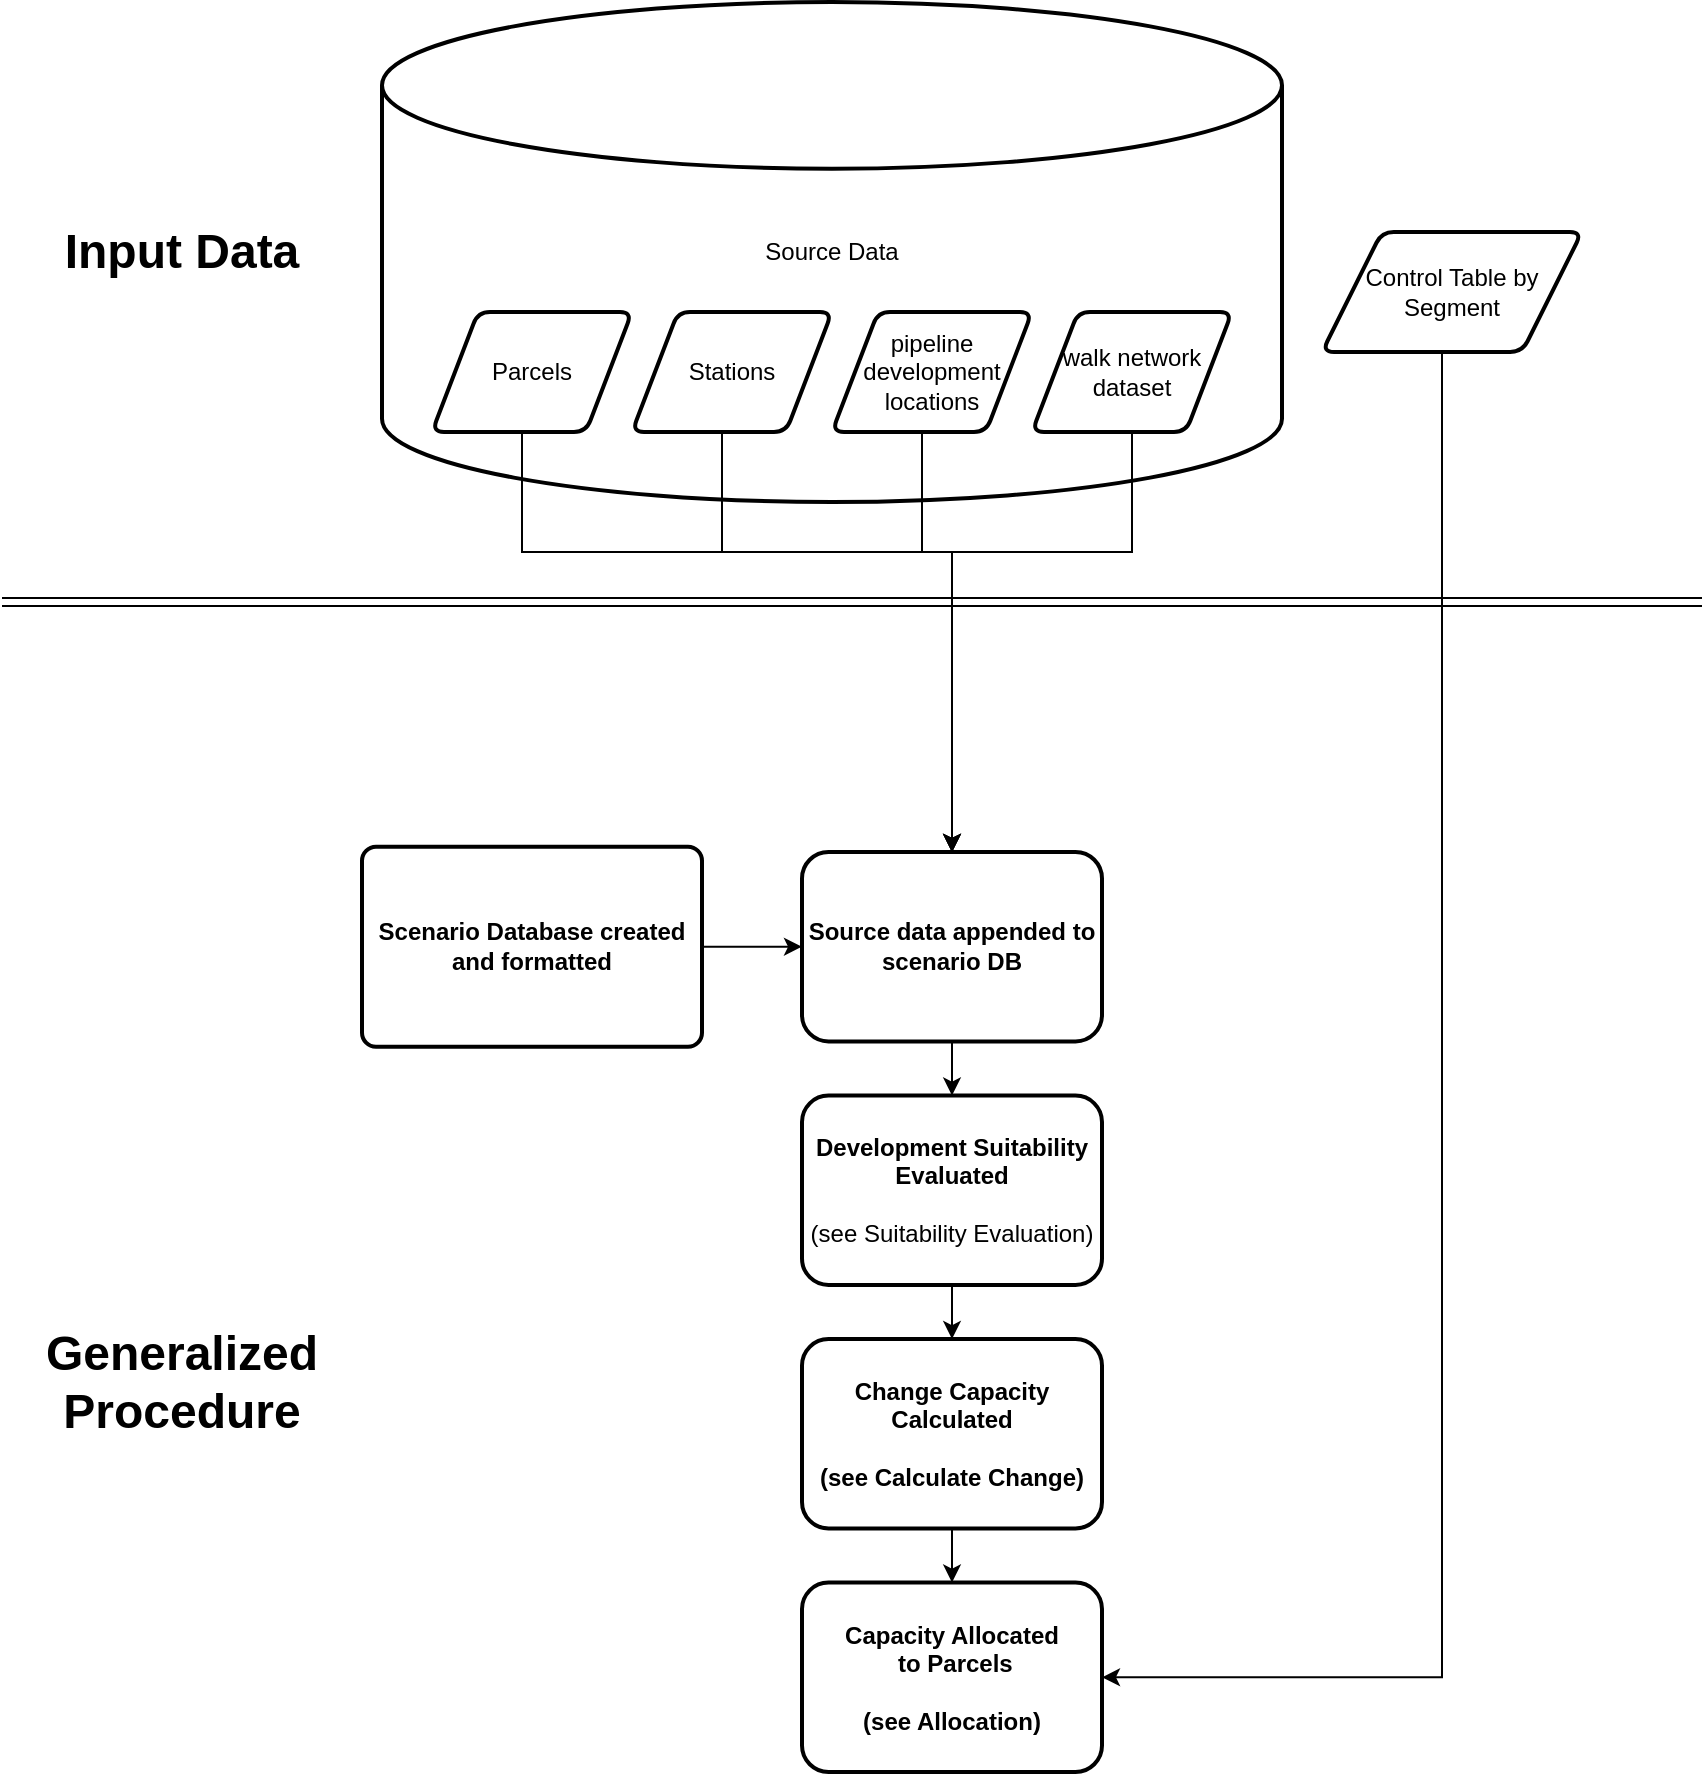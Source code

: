 <mxfile version="13.7.3" type="device" pages="4"><diagram id="kgpKYQtTHZ0yAKxKKP6v" name="Allocation Process General"><mxGraphModel dx="905" dy="680" grid="1" gridSize="10" guides="1" tooltips="1" connect="1" arrows="1" fold="1" page="1" pageScale="1" pageWidth="850" pageHeight="1100" math="0" shadow="0"><root><mxCell id="0"/><mxCell id="1" parent="0"/><mxCell id="B98JXw8MIbZwQ-wQntFU-1" value="Source Data" style="strokeWidth=2;html=1;shape=mxgraph.flowchart.database;whiteSpace=wrap;align=center;" parent="1" vertex="1"><mxGeometry x="190" y="60" width="450" height="250" as="geometry"/></mxCell><mxCell id="2" style="edgeStyle=orthogonalEdgeStyle;rounded=0;orthogonalLoop=1;jettySize=auto;html=1;entryX=0.5;entryY=0;entryDx=0;entryDy=0;" parent="1" source="B98JXw8MIbZwQ-wQntFU-3" target="B98JXw8MIbZwQ-wQntFU-10" edge="1"><mxGeometry relative="1" as="geometry"><Array as="points"><mxPoint x="260" y="335"/><mxPoint x="475" y="335"/></Array></mxGeometry></mxCell><mxCell id="B98JXw8MIbZwQ-wQntFU-3" value="Parcels" style="shape=parallelogram;html=1;strokeWidth=2;perimeter=parallelogramPerimeter;whiteSpace=wrap;rounded=1;arcSize=12;size=0.23;" parent="1" vertex="1"><mxGeometry x="215" y="215" width="100" height="60" as="geometry"/></mxCell><mxCell id="7" style="edgeStyle=orthogonalEdgeStyle;rounded=0;orthogonalLoop=1;jettySize=auto;html=1;entryX=0.5;entryY=0;entryDx=0;entryDy=0;" parent="1" source="B98JXw8MIbZwQ-wQntFU-4" target="B98JXw8MIbZwQ-wQntFU-10" edge="1"><mxGeometry relative="1" as="geometry"><mxPoint x="540" y="520" as="targetPoint"/><Array as="points"><mxPoint x="360" y="335"/><mxPoint x="475" y="335"/></Array></mxGeometry></mxCell><mxCell id="B98JXw8MIbZwQ-wQntFU-4" value="Stations" style="shape=parallelogram;html=1;strokeWidth=2;perimeter=parallelogramPerimeter;whiteSpace=wrap;rounded=1;arcSize=12;size=0.23;" parent="1" vertex="1"><mxGeometry x="315" y="215" width="100" height="60" as="geometry"/></mxCell><mxCell id="9" style="edgeStyle=orthogonalEdgeStyle;rounded=0;orthogonalLoop=1;jettySize=auto;html=1;exitX=0.5;exitY=1;exitDx=0;exitDy=0;entryX=0.5;entryY=0;entryDx=0;entryDy=0;" parent="1" source="B98JXw8MIbZwQ-wQntFU-6" target="B98JXw8MIbZwQ-wQntFU-10" edge="1"><mxGeometry relative="1" as="geometry"><mxPoint x="540" y="518" as="targetPoint"/><Array as="points"><mxPoint x="565" y="335"/><mxPoint x="475" y="335"/></Array></mxGeometry></mxCell><mxCell id="B98JXw8MIbZwQ-wQntFU-6" value="walk network dataset" style="shape=parallelogram;html=1;strokeWidth=2;perimeter=parallelogramPerimeter;whiteSpace=wrap;rounded=1;arcSize=12;size=0.23;" parent="1" vertex="1"><mxGeometry x="515" y="215" width="100" height="60" as="geometry"/></mxCell><mxCell id="8" style="edgeStyle=orthogonalEdgeStyle;rounded=0;orthogonalLoop=1;jettySize=auto;html=1;entryX=0.5;entryY=0;entryDx=0;entryDy=0;" parent="1" source="B98JXw8MIbZwQ-wQntFU-7" target="B98JXw8MIbZwQ-wQntFU-10" edge="1"><mxGeometry relative="1" as="geometry"><mxPoint x="540" y="515" as="targetPoint"/><Array as="points"><mxPoint x="460" y="335"/><mxPoint x="475" y="335"/></Array></mxGeometry></mxCell><mxCell id="B98JXw8MIbZwQ-wQntFU-7" value="pipeline development locations" style="shape=parallelogram;html=1;strokeWidth=2;perimeter=parallelogramPerimeter;whiteSpace=wrap;rounded=1;arcSize=12;size=0.23;" parent="1" vertex="1"><mxGeometry x="415" y="215" width="100" height="60" as="geometry"/></mxCell><mxCell id="B98JXw8MIbZwQ-wQntFU-11" value="" style="edgeStyle=orthogonalEdgeStyle;rounded=0;orthogonalLoop=1;jettySize=auto;html=1;" parent="1" source="B98JXw8MIbZwQ-wQntFU-9" target="B98JXw8MIbZwQ-wQntFU-10" edge="1"><mxGeometry relative="1" as="geometry"/></mxCell><mxCell id="B98JXw8MIbZwQ-wQntFU-9" value="&lt;b&gt;Scenario Database created and formatted&lt;/b&gt;" style="rounded=1;whiteSpace=wrap;html=1;absoluteArcSize=1;arcSize=14;strokeWidth=2;" parent="1" vertex="1"><mxGeometry x="180" y="482.35" width="170" height="100" as="geometry"/></mxCell><mxCell id="10" style="edgeStyle=orthogonalEdgeStyle;rounded=0;orthogonalLoop=1;jettySize=auto;html=1;entryX=1;entryY=0.5;entryDx=0;entryDy=0;" parent="1" source="B98JXw8MIbZwQ-wQntFU-29" target="B98JXw8MIbZwQ-wQntFU-30" edge="1"><mxGeometry relative="1" as="geometry"><Array as="points"><mxPoint x="720" y="898"/></Array></mxGeometry></mxCell><mxCell id="B98JXw8MIbZwQ-wQntFU-29" value="Control Table by Segment" style="shape=parallelogram;html=1;strokeWidth=2;perimeter=parallelogramPerimeter;whiteSpace=wrap;rounded=1;arcSize=12;size=0.23;" parent="1" vertex="1"><mxGeometry x="660" y="175" width="130" height="60" as="geometry"/></mxCell><mxCell id="dU-bjV_RvkRENs6KI_GZ-2" value="&lt;h1&gt;Input Data&lt;/h1&gt;" style="text;html=1;strokeColor=none;fillColor=none;align=center;verticalAlign=middle;whiteSpace=wrap;rounded=0;" parent="1" vertex="1"><mxGeometry x="10" y="175" width="160" height="20" as="geometry"/></mxCell><mxCell id="dU-bjV_RvkRENs6KI_GZ-3" value="" style="shape=link;html=1;" parent="1" edge="1"><mxGeometry width="100" relative="1" as="geometry"><mxPoint y="360" as="sourcePoint"/><mxPoint x="850" y="360" as="targetPoint"/></mxGeometry></mxCell><mxCell id="dU-bjV_RvkRENs6KI_GZ-4" value="&lt;h1&gt;Generalized Procedure&lt;/h1&gt;" style="text;html=1;strokeColor=none;fillColor=none;align=center;verticalAlign=middle;whiteSpace=wrap;rounded=0;" parent="1" vertex="1"><mxGeometry x="20" y="740" width="140" height="20" as="geometry"/></mxCell><mxCell id="hfDr_TblIXwXVqEV-owa-10" value="" style="group" parent="1" vertex="1" connectable="0"><mxGeometry x="400" y="485" width="150" height="460" as="geometry"/></mxCell><mxCell id="B98JXw8MIbZwQ-wQntFU-10" value="&lt;b&gt;Source data appended to scenario DB&lt;/b&gt;" style="whiteSpace=wrap;html=1;rounded=1;strokeWidth=2;arcSize=14;" parent="hfDr_TblIXwXVqEV-owa-10" vertex="1"><mxGeometry width="150" height="94.706" as="geometry"/></mxCell><mxCell id="B98JXw8MIbZwQ-wQntFU-14" value="&lt;b&gt;Development Suitability Evaluated&lt;br&gt;&lt;/b&gt;&lt;br&gt;(see Suitability Evaluation)" style="whiteSpace=wrap;html=1;rounded=1;strokeWidth=2;arcSize=14;" parent="hfDr_TblIXwXVqEV-owa-10" vertex="1"><mxGeometry y="121.765" width="150" height="94.706" as="geometry"/></mxCell><mxCell id="B98JXw8MIbZwQ-wQntFU-15" value="" style="edgeStyle=orthogonalEdgeStyle;rounded=0;orthogonalLoop=1;jettySize=auto;html=1;" parent="hfDr_TblIXwXVqEV-owa-10" source="B98JXw8MIbZwQ-wQntFU-10" target="B98JXw8MIbZwQ-wQntFU-14" edge="1"><mxGeometry relative="1" as="geometry"/></mxCell><mxCell id="B98JXw8MIbZwQ-wQntFU-26" value="&lt;b&gt;Change Capacity Calculated&lt;br&gt;&lt;br&gt;(see Calculate Change)&lt;br&gt;&lt;/b&gt;" style="whiteSpace=wrap;html=1;rounded=1;strokeWidth=2;arcSize=14;" parent="hfDr_TblIXwXVqEV-owa-10" vertex="1"><mxGeometry y="243.529" width="150" height="94.706" as="geometry"/></mxCell><mxCell id="B98JXw8MIbZwQ-wQntFU-27" value="" style="edgeStyle=orthogonalEdgeStyle;rounded=0;orthogonalLoop=1;jettySize=auto;html=1;" parent="hfDr_TblIXwXVqEV-owa-10" source="B98JXw8MIbZwQ-wQntFU-14" target="B98JXw8MIbZwQ-wQntFU-26" edge="1"><mxGeometry relative="1" as="geometry"/></mxCell><mxCell id="B98JXw8MIbZwQ-wQntFU-30" value="&lt;b&gt;Capacity Allocated&lt;br&gt;&amp;nbsp;to Parcels&lt;br&gt;&lt;br&gt;(see Allocation)&lt;br&gt;&lt;/b&gt;" style="whiteSpace=wrap;html=1;rounded=1;strokeWidth=2;arcSize=14;" parent="hfDr_TblIXwXVqEV-owa-10" vertex="1"><mxGeometry y="365.294" width="150" height="94.706" as="geometry"/></mxCell><mxCell id="B98JXw8MIbZwQ-wQntFU-31" value="" style="edgeStyle=orthogonalEdgeStyle;rounded=0;orthogonalLoop=1;jettySize=auto;html=1;" parent="hfDr_TblIXwXVqEV-owa-10" source="B98JXw8MIbZwQ-wQntFU-26" target="B98JXw8MIbZwQ-wQntFU-30" edge="1"><mxGeometry relative="1" as="geometry"/></mxCell></root></mxGraphModel></diagram><diagram id="YgePdt-ZjOaKXcKPsFAY" name="Suitability Evaluation"><mxGraphModel dx="3022" dy="1632" grid="1" gridSize="10" guides="1" tooltips="1" connect="1" arrows="1" fold="1" page="1" pageScale="1" pageWidth="850" pageHeight="1100" math="0" shadow="0"><root><mxCell id="oKbmgsCJO1qK6zfzRRM1-0"/><mxCell id="oKbmgsCJO1qK6zfzRRM1-1" parent="oKbmgsCJO1qK6zfzRRM1-0"/><mxCell id="yhJmlhjBK0VoF_wcdJO8-14" value="" style="shape=table;html=1;whiteSpace=wrap;startSize=0;container=1;collapsible=0;childLayout=tableLayout;" parent="oKbmgsCJO1qK6zfzRRM1-1" vertex="1"><mxGeometry x="-820" y="160" width="1630" height="1920" as="geometry"/></mxCell><mxCell id="yhJmlhjBK0VoF_wcdJO8-15" value="" style="shape=partialRectangle;html=1;whiteSpace=wrap;collapsible=0;dropTarget=0;pointerEvents=0;fillColor=none;top=0;left=0;bottom=0;right=0;points=[[0,0.5],[1,0.5]];portConstraint=eastwest;" parent="yhJmlhjBK0VoF_wcdJO8-14" vertex="1"><mxGeometry width="1630" height="1920" as="geometry"/></mxCell><mxCell id="yhJmlhjBK0VoF_wcdJO8-16" value="" style="shape=partialRectangle;html=1;whiteSpace=wrap;connectable=0;overflow=hidden;fillColor=none;top=0;left=0;bottom=0;right=0;" parent="yhJmlhjBK0VoF_wcdJO8-15" vertex="1"><mxGeometry width="600" height="1920" as="geometry"/></mxCell><mxCell id="yhJmlhjBK0VoF_wcdJO8-17" value="" style="shape=partialRectangle;html=1;whiteSpace=wrap;connectable=0;overflow=hidden;fillColor=none;top=0;left=0;bottom=0;right=0;" parent="yhJmlhjBK0VoF_wcdJO8-15" vertex="1"><mxGeometry x="600" width="660" height="1920" as="geometry"/></mxCell><mxCell id="yhJmlhjBK0VoF_wcdJO8-18" value="" style="shape=partialRectangle;html=1;whiteSpace=wrap;connectable=0;overflow=hidden;fillColor=none;top=0;left=0;bottom=0;right=0;" parent="yhJmlhjBK0VoF_wcdJO8-15" vertex="1"><mxGeometry x="1260" width="370" height="1920" as="geometry"/></mxCell><mxCell id="M2d2xbPwVepsozG_OI-g-2" style="edgeStyle=orthogonalEdgeStyle;rounded=0;orthogonalLoop=1;jettySize=auto;html=1;exitX=1;exitY=0.5;exitDx=0;exitDy=0;entryX=0;entryY=0.5;entryDx=0;entryDy=0;" parent="oKbmgsCJO1qK6zfzRRM1-1" source="M2d2xbPwVepsozG_OI-g-0" target="M2d2xbPwVepsozG_OI-g-1" edge="1"><mxGeometry relative="1" as="geometry"><Array as="points"><mxPoint x="-596" y="378"/><mxPoint x="-120" y="378"/></Array></mxGeometry></mxCell><mxCell id="M2d2xbPwVepsozG_OI-g-12" style="edgeStyle=orthogonalEdgeStyle;rounded=0;orthogonalLoop=1;jettySize=auto;html=1;exitX=1;exitY=0.5;exitDx=0;exitDy=0;entryX=0;entryY=0.5;entryDx=0;entryDy=0;" parent="oKbmgsCJO1qK6zfzRRM1-1" source="M2d2xbPwVepsozG_OI-g-0" target="M2d2xbPwVepsozG_OI-g-9" edge="1"><mxGeometry relative="1" as="geometry"><Array as="points"><mxPoint x="-596" y="378"/><mxPoint x="-190" y="378"/><mxPoint x="-190" y="575"/></Array></mxGeometry></mxCell><mxCell id="M2d2xbPwVepsozG_OI-g-42" style="edgeStyle=orthogonalEdgeStyle;rounded=0;orthogonalLoop=1;jettySize=auto;html=1;entryX=0;entryY=0.5;entryDx=0;entryDy=0;exitX=1;exitY=0.5;exitDx=0;exitDy=0;" parent="oKbmgsCJO1qK6zfzRRM1-1" source="M2d2xbPwVepsozG_OI-g-0" target="M2d2xbPwVepsozG_OI-g-41" edge="1"><mxGeometry relative="1" as="geometry"><Array as="points"><mxPoint x="-596" y="378"/><mxPoint x="-190" y="378"/><mxPoint x="-190" y="778"/></Array></mxGeometry></mxCell><mxCell id="Zmi4wPi4DVPU643fr-M3-5" style="edgeStyle=orthogonalEdgeStyle;rounded=0;orthogonalLoop=1;jettySize=auto;html=1;entryX=0;entryY=0.5;entryDx=0;entryDy=0;exitX=1;exitY=0.5;exitDx=0;exitDy=0;" parent="oKbmgsCJO1qK6zfzRRM1-1" source="M2d2xbPwVepsozG_OI-g-0" target="M2d2xbPwVepsozG_OI-g-63" edge="1"><mxGeometry relative="1" as="geometry"><Array as="points"><mxPoint x="-596" y="378"/><mxPoint x="-190" y="378"/><mxPoint x="-190" y="1233"/></Array></mxGeometry></mxCell><mxCell id="deulCfn8G_IX_LWm23YG-7" style="edgeStyle=orthogonalEdgeStyle;rounded=0;orthogonalLoop=1;jettySize=auto;html=1;exitX=1;exitY=0.5;exitDx=0;exitDy=0;entryX=0;entryY=0.5;entryDx=0;entryDy=0;" parent="oKbmgsCJO1qK6zfzRRM1-1" source="M2d2xbPwVepsozG_OI-g-0" target="deulCfn8G_IX_LWm23YG-5" edge="1"><mxGeometry relative="1" as="geometry"><mxPoint x="-140" y="1560" as="targetPoint"/><Array as="points"><mxPoint x="-596" y="378"/><mxPoint x="-190" y="378"/><mxPoint x="-190" y="1575"/></Array></mxGeometry></mxCell><mxCell id="M2d2xbPwVepsozG_OI-g-0" value="Parcels" style="shape=parallelogram;html=1;strokeWidth=2;perimeter=parallelogramPerimeter;whiteSpace=wrap;rounded=1;arcSize=12;size=0.23;" parent="oKbmgsCJO1qK6zfzRRM1-1" vertex="1"><mxGeometry x="-800" y="300" width="230" height="160" as="geometry"/></mxCell><mxCell id="M2d2xbPwVepsozG_OI-g-4" value="" style="edgeStyle=orthogonalEdgeStyle;rounded=0;orthogonalLoop=1;jettySize=auto;html=1;" parent="oKbmgsCJO1qK6zfzRRM1-1" source="M2d2xbPwVepsozG_OI-g-1" target="M2d2xbPwVepsozG_OI-g-3" edge="1"><mxGeometry relative="1" as="geometry"/></mxCell><mxCell id="M2d2xbPwVepsozG_OI-g-6" value="" style="edgeStyle=orthogonalEdgeStyle;rounded=0;orthogonalLoop=1;jettySize=auto;html=1;" parent="oKbmgsCJO1qK6zfzRRM1-1" source="M2d2xbPwVepsozG_OI-g-1" target="M2d2xbPwVepsozG_OI-g-5" edge="1"><mxGeometry relative="1" as="geometry"><Array as="points"><mxPoint x="-40" y="462.5"/></Array></mxGeometry></mxCell><mxCell id="M2d2xbPwVepsozG_OI-g-1" value="Evaluate&amp;nbsp;&lt;br&gt;Parcel&amp;nbsp; Development Opportunity Site" style="rhombus;whiteSpace=wrap;html=1;" parent="oKbmgsCJO1qK6zfzRRM1-1" vertex="1"><mxGeometry x="-120" y="310" width="160" height="150" as="geometry"/></mxCell><mxCell id="M2d2xbPwVepsozG_OI-g-15" style="edgeStyle=orthogonalEdgeStyle;rounded=0;orthogonalLoop=1;jettySize=auto;html=1;entryX=0;entryY=0.5;entryDx=0;entryDy=0;" parent="oKbmgsCJO1qK6zfzRRM1-1" source="M2d2xbPwVepsozG_OI-g-3" target="M2d2xbPwVepsozG_OI-g-13" edge="1"><mxGeometry relative="1" as="geometry"/></mxCell><mxCell id="M2d2xbPwVepsozG_OI-g-3" value="&lt;font style=&quot;font-size: 18px&quot;&gt;No&lt;br&gt;&lt;/font&gt;&lt;br&gt;Set DO weight = 0.0" style="whiteSpace=wrap;html=1;" parent="oKbmgsCJO1qK6zfzRRM1-1" vertex="1"><mxGeometry x="140" y="347.5" width="180" height="75" as="geometry"/></mxCell><mxCell id="M2d2xbPwVepsozG_OI-g-16" style="edgeStyle=orthogonalEdgeStyle;rounded=0;orthogonalLoop=1;jettySize=auto;html=1;exitX=1;exitY=0.5;exitDx=0;exitDy=0;entryX=0;entryY=0.5;entryDx=0;entryDy=0;" parent="oKbmgsCJO1qK6zfzRRM1-1" source="M2d2xbPwVepsozG_OI-g-5" target="M2d2xbPwVepsozG_OI-g-13" edge="1"><mxGeometry relative="1" as="geometry"/></mxCell><mxCell id="M2d2xbPwVepsozG_OI-g-5" value="&lt;font style=&quot;font-size: 18px&quot;&gt;Yes&lt;br&gt;&lt;/font&gt;&lt;br&gt;set DO weight to 0.6" style="whiteSpace=wrap;html=1;" parent="oKbmgsCJO1qK6zfzRRM1-1" vertex="1"><mxGeometry x="140" y="432.5" width="180" height="80" as="geometry"/></mxCell><mxCell id="M2d2xbPwVepsozG_OI-g-7" value="" style="edgeStyle=orthogonalEdgeStyle;rounded=0;orthogonalLoop=1;jettySize=auto;html=1;" parent="oKbmgsCJO1qK6zfzRRM1-1" source="M2d2xbPwVepsozG_OI-g-9" target="M2d2xbPwVepsozG_OI-g-10" edge="1"><mxGeometry relative="1" as="geometry"/></mxCell><mxCell id="M2d2xbPwVepsozG_OI-g-8" value="" style="edgeStyle=orthogonalEdgeStyle;rounded=0;orthogonalLoop=1;jettySize=auto;html=1;" parent="oKbmgsCJO1qK6zfzRRM1-1" source="M2d2xbPwVepsozG_OI-g-9" target="M2d2xbPwVepsozG_OI-g-11" edge="1"><mxGeometry relative="1" as="geometry"><Array as="points"><mxPoint x="-40" y="652.5"/></Array></mxGeometry></mxCell><mxCell id="M2d2xbPwVepsozG_OI-g-9" value="Evaluate&lt;br&gt;Parcel Landuse" style="rhombus;whiteSpace=wrap;html=1;" parent="oKbmgsCJO1qK6zfzRRM1-1" vertex="1"><mxGeometry x="-120" y="500" width="160" height="150" as="geometry"/></mxCell><mxCell id="M2d2xbPwVepsozG_OI-g-17" style="edgeStyle=orthogonalEdgeStyle;rounded=0;orthogonalLoop=1;jettySize=auto;html=1;exitX=1;exitY=0.5;exitDx=0;exitDy=0;entryX=0;entryY=0.5;entryDx=0;entryDy=0;" parent="oKbmgsCJO1qK6zfzRRM1-1" source="M2d2xbPwVepsozG_OI-g-10" target="M2d2xbPwVepsozG_OI-g-14" edge="1"><mxGeometry relative="1" as="geometry"/></mxCell><mxCell id="M2d2xbPwVepsozG_OI-g-10" value="&lt;font style=&quot;font-size: 18px&quot;&gt;Landuse = Vacant&lt;br&gt;&lt;/font&gt;&lt;br&gt;Set vacancy weight = 0.15" style="whiteSpace=wrap;html=1;" parent="oKbmgsCJO1qK6zfzRRM1-1" vertex="1"><mxGeometry x="140" y="537.5" width="180" height="75" as="geometry"/></mxCell><mxCell id="M2d2xbPwVepsozG_OI-g-18" style="edgeStyle=orthogonalEdgeStyle;rounded=0;orthogonalLoop=1;jettySize=auto;html=1;exitX=1;exitY=0.5;exitDx=0;exitDy=0;entryX=0;entryY=0.5;entryDx=0;entryDy=0;" parent="oKbmgsCJO1qK6zfzRRM1-1" source="M2d2xbPwVepsozG_OI-g-11" target="M2d2xbPwVepsozG_OI-g-14" edge="1"><mxGeometry relative="1" as="geometry"><mxPoint x="350" y="622.5" as="targetPoint"/></mxGeometry></mxCell><mxCell id="M2d2xbPwVepsozG_OI-g-11" value="&lt;font style=&quot;font-size: 18px&quot;&gt;Landuse = any other&lt;/font&gt;&lt;br&gt;&lt;br&gt;Set vacancy weight = 0.0" style="whiteSpace=wrap;html=1;" parent="oKbmgsCJO1qK6zfzRRM1-1" vertex="1"><mxGeometry x="140" y="622.5" width="180" height="80" as="geometry"/></mxCell><mxCell id="deulCfn8G_IX_LWm23YG-22" style="edgeStyle=orthogonalEdgeStyle;rounded=0;orthogonalLoop=1;jettySize=auto;html=1;exitX=1;exitY=0.5;exitDx=0;exitDy=0;entryX=0.5;entryY=0;entryDx=0;entryDy=0;" parent="oKbmgsCJO1qK6zfzRRM1-1" source="M2d2xbPwVepsozG_OI-g-13" target="deulCfn8G_IX_LWm23YG-16" edge="1"><mxGeometry relative="1" as="geometry"/></mxCell><mxCell id="M2d2xbPwVepsozG_OI-g-13" value="DO weight&lt;br&gt;(max = 0.6)" style="ellipse;whiteSpace=wrap;html=1;aspect=fixed;" parent="oKbmgsCJO1qK6zfzRRM1-1" vertex="1"><mxGeometry x="580" y="380.5" width="80" height="80" as="geometry"/></mxCell><mxCell id="deulCfn8G_IX_LWm23YG-21" style="edgeStyle=orthogonalEdgeStyle;rounded=0;orthogonalLoop=1;jettySize=auto;html=1;exitX=1;exitY=0.5;exitDx=0;exitDy=0;entryX=0.5;entryY=0;entryDx=0;entryDy=0;" parent="oKbmgsCJO1qK6zfzRRM1-1" source="M2d2xbPwVepsozG_OI-g-14" target="deulCfn8G_IX_LWm23YG-16" edge="1"><mxGeometry relative="1" as="geometry"><mxPoint x="680" y="1862.857" as="targetPoint"/></mxGeometry></mxCell><mxCell id="M2d2xbPwVepsozG_OI-g-14" value="Vacancy weight&lt;br&gt;(max = 0.15)" style="ellipse;whiteSpace=wrap;html=1;aspect=fixed;" parent="oKbmgsCJO1qK6zfzRRM1-1" vertex="1"><mxGeometry x="580" y="582.5" width="80" height="80" as="geometry"/></mxCell><mxCell id="M2d2xbPwVepsozG_OI-g-44" value="" style="edgeStyle=orthogonalEdgeStyle;rounded=0;orthogonalLoop=1;jettySize=auto;html=1;entryX=0.5;entryY=0;entryDx=0;entryDy=0;" parent="oKbmgsCJO1qK6zfzRRM1-1" source="M2d2xbPwVepsozG_OI-g-41" target="M2d2xbPwVepsozG_OI-g-43" edge="1"><mxGeometry relative="1" as="geometry"><Array as="points"><mxPoint x="113" y="777.5"/></Array></mxGeometry></mxCell><mxCell id="M2d2xbPwVepsozG_OI-g-47" value="" style="edgeStyle=orthogonalEdgeStyle;rounded=0;orthogonalLoop=1;jettySize=auto;html=1;entryX=0.5;entryY=0;entryDx=0;entryDy=0;" parent="oKbmgsCJO1qK6zfzRRM1-1" source="M2d2xbPwVepsozG_OI-g-41" target="M2d2xbPwVepsozG_OI-g-46" edge="1"><mxGeometry relative="1" as="geometry"><Array as="points"><mxPoint x="248" y="777.5"/></Array></mxGeometry></mxCell><mxCell id="M2d2xbPwVepsozG_OI-g-41" value="Calculate&lt;br&gt;Developable &lt;br&gt;Area" style="rhombus;whiteSpace=wrap;html=1;" parent="oKbmgsCJO1qK6zfzRRM1-1" vertex="1"><mxGeometry x="-125" y="702.5" width="160" height="150" as="geometry"/></mxCell><mxCell id="M2d2xbPwVepsozG_OI-g-57" style="edgeStyle=orthogonalEdgeStyle;rounded=0;orthogonalLoop=1;jettySize=auto;html=1;exitX=0.5;exitY=1;exitDx=0;exitDy=0;entryX=0.448;entryY=0;entryDx=0;entryDy=0;entryPerimeter=0;" parent="oKbmgsCJO1qK6zfzRRM1-1" source="M2d2xbPwVepsozG_OI-g-43" target="M2d2xbPwVepsozG_OI-g-52" edge="1"><mxGeometry relative="1" as="geometry"/></mxCell><mxCell id="M2d2xbPwVepsozG_OI-g-43" value="Calcuate &lt;br&gt;Base area&amp;nbsp;" style="rhombus;whiteSpace=wrap;html=1;" parent="oKbmgsCJO1qK6zfzRRM1-1" vertex="1"><mxGeometry x="50" y="792.5" width="125" height="90" as="geometry"/></mxCell><mxCell id="M2d2xbPwVepsozG_OI-g-58" style="edgeStyle=orthogonalEdgeStyle;rounded=0;orthogonalLoop=1;jettySize=auto;html=1;exitX=0.5;exitY=1;exitDx=0;exitDy=0;" parent="oKbmgsCJO1qK6zfzRRM1-1" source="M2d2xbPwVepsozG_OI-g-46" target="M2d2xbPwVepsozG_OI-g-52" edge="1"><mxGeometry relative="1" as="geometry"/></mxCell><mxCell id="M2d2xbPwVepsozG_OI-g-46" value="Calculate&lt;br&gt;&amp;nbsp;Loss Factor" style="rhombus;whiteSpace=wrap;html=1;" parent="oKbmgsCJO1qK6zfzRRM1-1" vertex="1"><mxGeometry x="185" y="792.5" width="125" height="90" as="geometry"/></mxCell><mxCell id="M2d2xbPwVepsozG_OI-g-60" value="" style="edgeStyle=orthogonalEdgeStyle;rounded=0;orthogonalLoop=1;jettySize=auto;html=1;" parent="oKbmgsCJO1qK6zfzRRM1-1" source="M2d2xbPwVepsozG_OI-g-52" target="M2d2xbPwVepsozG_OI-g-59" edge="1"><mxGeometry relative="1" as="geometry"/></mxCell><mxCell id="M2d2xbPwVepsozG_OI-g-52" value="Standardize&lt;br&gt;Areas" style="rhombus;whiteSpace=wrap;html=1;" parent="oKbmgsCJO1qK6zfzRRM1-1" vertex="1"><mxGeometry x="120" y="902.5" width="125" height="90" as="geometry"/></mxCell><mxCell id="M2d2xbPwVepsozG_OI-g-62" style="edgeStyle=orthogonalEdgeStyle;rounded=0;orthogonalLoop=1;jettySize=auto;html=1;exitX=1;exitY=0.5;exitDx=0;exitDy=0;entryX=0;entryY=0.5;entryDx=0;entryDy=0;" parent="oKbmgsCJO1qK6zfzRRM1-1" source="M2d2xbPwVepsozG_OI-g-59" target="M2d2xbPwVepsozG_OI-g-61" edge="1"><mxGeometry relative="1" as="geometry"/></mxCell><mxCell id="M2d2xbPwVepsozG_OI-g-59" value="Multiply by 0.1" style="rhombus;whiteSpace=wrap;html=1;" parent="oKbmgsCJO1qK6zfzRRM1-1" vertex="1"><mxGeometry x="120" y="1012.5" width="125" height="90" as="geometry"/></mxCell><mxCell id="deulCfn8G_IX_LWm23YG-20" style="edgeStyle=orthogonalEdgeStyle;rounded=0;orthogonalLoop=1;jettySize=auto;html=1;exitX=1;exitY=0.5;exitDx=0;exitDy=0;entryX=0.5;entryY=0;entryDx=0;entryDy=0;" parent="oKbmgsCJO1qK6zfzRRM1-1" source="M2d2xbPwVepsozG_OI-g-61" target="deulCfn8G_IX_LWm23YG-16" edge="1"><mxGeometry relative="1" as="geometry"/></mxCell><mxCell id="M2d2xbPwVepsozG_OI-g-61" value="DevArea&lt;br&gt;Weight&lt;br&gt;(max = 0.1)" style="ellipse;whiteSpace=wrap;html=1;aspect=fixed;" parent="oKbmgsCJO1qK6zfzRRM1-1" vertex="1"><mxGeometry x="580" y="1017.5" width="80" height="80" as="geometry"/></mxCell><mxCell id="deulCfn8G_IX_LWm23YG-1" style="edgeStyle=orthogonalEdgeStyle;rounded=0;orthogonalLoop=1;jettySize=auto;html=1;exitX=1;exitY=0.5;exitDx=0;exitDy=0;entryX=0;entryY=0.5;entryDx=0;entryDy=0;" parent="oKbmgsCJO1qK6zfzRRM1-1" source="M2d2xbPwVepsozG_OI-g-63" target="Zmi4wPi4DVPU643fr-M3-8" edge="1"><mxGeometry relative="1" as="geometry"/></mxCell><mxCell id="deulCfn8G_IX_LWm23YG-2" style="edgeStyle=orthogonalEdgeStyle;rounded=0;orthogonalLoop=1;jettySize=auto;html=1;exitX=1;exitY=0.5;exitDx=0;exitDy=0;entryX=0;entryY=0.5;entryDx=0;entryDy=0;" parent="oKbmgsCJO1qK6zfzRRM1-1" source="M2d2xbPwVepsozG_OI-g-63" target="Zmi4wPi4DVPU643fr-M3-10" edge="1"><mxGeometry relative="1" as="geometry"/></mxCell><mxCell id="M2d2xbPwVepsozG_OI-g-63" value="Evaluate &lt;br&gt;Parcel &lt;br&gt;inclusion in &lt;br&gt;Walkshed" style="rhombus;whiteSpace=wrap;html=1;" parent="oKbmgsCJO1qK6zfzRRM1-1" vertex="1"><mxGeometry x="-130" y="1157.5" width="160" height="150" as="geometry"/></mxCell><mxCell id="Zmi4wPi4DVPU643fr-M3-2" style="edgeStyle=orthogonalEdgeStyle;rounded=0;orthogonalLoop=1;jettySize=auto;html=1;exitX=1;exitY=0.5;exitDx=0;exitDy=0;" parent="oKbmgsCJO1qK6zfzRRM1-1" source="yhJmlhjBK0VoF_wcdJO8-0" target="Zmi4wPi4DVPU643fr-M3-1" edge="1"><mxGeometry relative="1" as="geometry"><mxPoint x="-599.55" y="1232.5" as="sourcePoint"/></mxGeometry></mxCell><mxCell id="Zmi4wPi4DVPU643fr-M3-4" style="edgeStyle=orthogonalEdgeStyle;rounded=0;orthogonalLoop=1;jettySize=auto;html=1;exitX=1;exitY=0.5;exitDx=0;exitDy=0;" parent="oKbmgsCJO1qK6zfzRRM1-1" source="Zmi4wPi4DVPU643fr-M3-1" target="Zmi4wPi4DVPU643fr-M3-3" edge="1"><mxGeometry relative="1" as="geometry"/></mxCell><mxCell id="Zmi4wPi4DVPU643fr-M3-1" value="generate walkshed" style="rounded=1;whiteSpace=wrap;html=1;" parent="oKbmgsCJO1qK6zfzRRM1-1" vertex="1"><mxGeometry x="-550" y="1202.5" width="120" height="60" as="geometry"/></mxCell><mxCell id="deulCfn8G_IX_LWm23YG-15" style="edgeStyle=orthogonalEdgeStyle;rounded=0;orthogonalLoop=1;jettySize=auto;html=1;exitX=1;exitY=0.5;exitDx=0;exitDy=0;entryX=0;entryY=0.5;entryDx=0;entryDy=0;" parent="oKbmgsCJO1qK6zfzRRM1-1" source="Zmi4wPi4DVPU643fr-M3-3" target="M2d2xbPwVepsozG_OI-g-63" edge="1"><mxGeometry relative="1" as="geometry"/></mxCell><mxCell id="Zmi4wPi4DVPU643fr-M3-3" value="1/4 mile WalkShed" style="shape=parallelogram;html=1;strokeWidth=2;perimeter=parallelogramPerimeter;whiteSpace=wrap;rounded=1;arcSize=12;size=0.23;" parent="oKbmgsCJO1qK6zfzRRM1-1" vertex="1"><mxGeometry x="-390" y="1187.5" width="170" height="90" as="geometry"/></mxCell><mxCell id="Zmi4wPi4DVPU643fr-M3-7" style="edgeStyle=orthogonalEdgeStyle;rounded=0;orthogonalLoop=1;jettySize=auto;html=1;exitX=1;exitY=0.5;exitDx=0;exitDy=0;entryX=0;entryY=0.5;entryDx=0;entryDy=0;" parent="oKbmgsCJO1qK6zfzRRM1-1" source="Zmi4wPi4DVPU643fr-M3-8" target="Zmi4wPi4DVPU643fr-M3-11" edge="1"><mxGeometry relative="1" as="geometry"/></mxCell><mxCell id="Zmi4wPi4DVPU643fr-M3-8" value="&lt;font style=&quot;font-size: 18px&quot;&gt;In Walkshed&lt;br&gt;&lt;/font&gt;&lt;br&gt;Set walkshed weight = 0.1" style="whiteSpace=wrap;html=1;" parent="oKbmgsCJO1qK6zfzRRM1-1" vertex="1"><mxGeometry x="140" y="1140" width="180" height="75" as="geometry"/></mxCell><mxCell id="Zmi4wPi4DVPU643fr-M3-9" style="edgeStyle=orthogonalEdgeStyle;rounded=0;orthogonalLoop=1;jettySize=auto;html=1;exitX=1;exitY=0.5;exitDx=0;exitDy=0;entryX=0;entryY=0.5;entryDx=0;entryDy=0;" parent="oKbmgsCJO1qK6zfzRRM1-1" source="Zmi4wPi4DVPU643fr-M3-10" target="Zmi4wPi4DVPU643fr-M3-11" edge="1"><mxGeometry relative="1" as="geometry"><mxPoint x="350" y="1227.5" as="targetPoint"/></mxGeometry></mxCell><mxCell id="Zmi4wPi4DVPU643fr-M3-10" value="&lt;font style=&quot;font-size: 18px&quot;&gt;Out Walkshed&lt;/font&gt;&lt;br&gt;&lt;br&gt;Set walkshed weight = 0.0" style="whiteSpace=wrap;html=1;" parent="oKbmgsCJO1qK6zfzRRM1-1" vertex="1"><mxGeometry x="140" y="1227.5" width="180" height="80" as="geometry"/></mxCell><mxCell id="deulCfn8G_IX_LWm23YG-19" style="edgeStyle=orthogonalEdgeStyle;rounded=0;orthogonalLoop=1;jettySize=auto;html=1;exitX=1;exitY=0.5;exitDx=0;exitDy=0;entryX=0.5;entryY=0;entryDx=0;entryDy=0;" parent="oKbmgsCJO1qK6zfzRRM1-1" source="Zmi4wPi4DVPU643fr-M3-11" target="deulCfn8G_IX_LWm23YG-16" edge="1"><mxGeometry relative="1" as="geometry"/></mxCell><mxCell id="Zmi4wPi4DVPU643fr-M3-11" value="Walkshed weight&lt;br&gt;(max = 0.1)" style="ellipse;whiteSpace=wrap;html=1;aspect=fixed;" parent="oKbmgsCJO1qK6zfzRRM1-1" vertex="1"><mxGeometry x="580" y="1187.5" width="80" height="80" as="geometry"/></mxCell><mxCell id="deulCfn8G_IX_LWm23YG-4" style="edgeStyle=orthogonalEdgeStyle;rounded=0;orthogonalLoop=1;jettySize=auto;html=1;exitX=1;exitY=0.5;exitDx=0;exitDy=0;entryX=0;entryY=0.5;entryDx=0;entryDy=0;" parent="oKbmgsCJO1qK6zfzRRM1-1" source="yhJmlhjBK0VoF_wcdJO8-1" target="deulCfn8G_IX_LWm23YG-3" edge="1"><mxGeometry relative="1" as="geometry"><mxPoint x="-599.55" y="1575" as="sourcePoint"/></mxGeometry></mxCell><mxCell id="deulCfn8G_IX_LWm23YG-6" style="edgeStyle=orthogonalEdgeStyle;rounded=0;orthogonalLoop=1;jettySize=auto;html=1;entryX=0;entryY=0.5;entryDx=0;entryDy=0;" parent="oKbmgsCJO1qK6zfzRRM1-1" source="deulCfn8G_IX_LWm23YG-3" target="deulCfn8G_IX_LWm23YG-5" edge="1"><mxGeometry relative="1" as="geometry"/></mxCell><mxCell id="deulCfn8G_IX_LWm23YG-3" value="locate parcels within 1/2 mile of stations" style="rounded=1;whiteSpace=wrap;html=1;" parent="oKbmgsCJO1qK6zfzRRM1-1" vertex="1"><mxGeometry x="-540" y="1545" width="120" height="60" as="geometry"/></mxCell><mxCell id="deulCfn8G_IX_LWm23YG-13" style="edgeStyle=orthogonalEdgeStyle;rounded=0;orthogonalLoop=1;jettySize=auto;html=1;entryX=0;entryY=0.5;entryDx=0;entryDy=0;exitX=1;exitY=0.5;exitDx=0;exitDy=0;" parent="oKbmgsCJO1qK6zfzRRM1-1" source="deulCfn8G_IX_LWm23YG-5" target="deulCfn8G_IX_LWm23YG-9" edge="1"><mxGeometry relative="1" as="geometry"><mxPoint x="20" y="1575" as="sourcePoint"/></mxGeometry></mxCell><mxCell id="deulCfn8G_IX_LWm23YG-14" style="edgeStyle=orthogonalEdgeStyle;rounded=0;orthogonalLoop=1;jettySize=auto;html=1;exitX=1;exitY=0.5;exitDx=0;exitDy=0;entryX=0;entryY=0.5;entryDx=0;entryDy=0;" parent="oKbmgsCJO1qK6zfzRRM1-1" source="deulCfn8G_IX_LWm23YG-5" target="deulCfn8G_IX_LWm23YG-11" edge="1"><mxGeometry relative="1" as="geometry"/></mxCell><mxCell id="deulCfn8G_IX_LWm23YG-5" value="Evaluate &lt;br&gt;Parcel &lt;br&gt;Distance to &lt;br&gt;Station" style="rhombus;whiteSpace=wrap;html=1;" parent="oKbmgsCJO1qK6zfzRRM1-1" vertex="1"><mxGeometry x="-130" y="1500" width="160" height="150" as="geometry"/></mxCell><mxCell id="deulCfn8G_IX_LWm23YG-8" style="edgeStyle=orthogonalEdgeStyle;rounded=0;orthogonalLoop=1;jettySize=auto;html=1;exitX=1;exitY=0.5;exitDx=0;exitDy=0;entryX=0;entryY=0.5;entryDx=0;entryDy=0;" parent="oKbmgsCJO1qK6zfzRRM1-1" source="deulCfn8G_IX_LWm23YG-9" target="deulCfn8G_IX_LWm23YG-12" edge="1"><mxGeometry relative="1" as="geometry"/></mxCell><mxCell id="deulCfn8G_IX_LWm23YG-9" value="&lt;font style=&quot;font-size: 18px&quot;&gt;In Station Area&lt;br&gt;&lt;/font&gt;&lt;br&gt;Set walkshed weight = 0.05" style="whiteSpace=wrap;html=1;" parent="oKbmgsCJO1qK6zfzRRM1-1" vertex="1"><mxGeometry x="130" y="1491.25" width="180" height="75" as="geometry"/></mxCell><mxCell id="deulCfn8G_IX_LWm23YG-10" style="edgeStyle=orthogonalEdgeStyle;rounded=0;orthogonalLoop=1;jettySize=auto;html=1;exitX=1;exitY=0.5;exitDx=0;exitDy=0;entryX=0;entryY=0.5;entryDx=0;entryDy=0;" parent="oKbmgsCJO1qK6zfzRRM1-1" source="deulCfn8G_IX_LWm23YG-11" target="deulCfn8G_IX_LWm23YG-12" edge="1"><mxGeometry relative="1" as="geometry"><mxPoint x="340" y="1578.75" as="targetPoint"/></mxGeometry></mxCell><mxCell id="deulCfn8G_IX_LWm23YG-11" value="&lt;font style=&quot;font-size: 18px&quot;&gt;Out Station Area&lt;/font&gt;&lt;br&gt;&lt;br&gt;Set walkshed weight = 0.0" style="whiteSpace=wrap;html=1;" parent="oKbmgsCJO1qK6zfzRRM1-1" vertex="1"><mxGeometry x="130" y="1578.75" width="180" height="80" as="geometry"/></mxCell><mxCell id="deulCfn8G_IX_LWm23YG-18" style="edgeStyle=orthogonalEdgeStyle;rounded=0;orthogonalLoop=1;jettySize=auto;html=1;entryX=0.5;entryY=0;entryDx=0;entryDy=0;" parent="oKbmgsCJO1qK6zfzRRM1-1" source="deulCfn8G_IX_LWm23YG-12" target="deulCfn8G_IX_LWm23YG-16" edge="1"><mxGeometry relative="1" as="geometry"><Array as="points"><mxPoint x="620" y="1723"/><mxPoint x="690" y="1723"/></Array></mxGeometry></mxCell><mxCell id="deulCfn8G_IX_LWm23YG-12" value="Station Area weight&lt;br&gt;(max = 0.05)" style="ellipse;whiteSpace=wrap;html=1;aspect=fixed;" parent="oKbmgsCJO1qK6zfzRRM1-1" vertex="1"><mxGeometry x="580" y="1535" width="80" height="80" as="geometry"/></mxCell><mxCell id="deulCfn8G_IX_LWm23YG-23" style="edgeStyle=orthogonalEdgeStyle;rounded=0;orthogonalLoop=1;jettySize=auto;html=1;exitX=0.5;exitY=1;exitDx=0;exitDy=0;" parent="oKbmgsCJO1qK6zfzRRM1-1" source="deulCfn8G_IX_LWm23YG-16" target="deulCfn8G_IX_LWm23YG-17" edge="1"><mxGeometry relative="1" as="geometry"/></mxCell><mxCell id="deulCfn8G_IX_LWm23YG-16" value="Sum All wieghts for Total Suitability" style="rounded=1;whiteSpace=wrap;html=1;" parent="oKbmgsCJO1qK6zfzRRM1-1" vertex="1"><mxGeometry x="630" y="1830" width="120" height="60" as="geometry"/></mxCell><mxCell id="deulCfn8G_IX_LWm23YG-17" value="&lt;font style=&quot;font-size: 18px&quot;&gt;Total Suitability&lt;br&gt;(max = 1.0)&lt;/font&gt;" style="ellipse;whiteSpace=wrap;html=1;aspect=fixed;strokeColor=#660000;shadow=1;" parent="oKbmgsCJO1qK6zfzRRM1-1" vertex="1"><mxGeometry x="620" y="1920" width="140" height="140" as="geometry"/></mxCell><mxCell id="deulCfn8G_IX_LWm23YG-26" value="&#10;&#10;&lt;div style=&quot;color: rgb(212, 212, 212); background-color: rgb(30, 30, 30); font-family: consolas, &amp;quot;courier new&amp;quot;, monospace; font-weight: normal; font-size: 14px; line-height: 19px;&quot;&gt;&lt;div&gt;&lt;span style=&quot;color: #6a9955&quot;&gt;#&amp;nbsp;Suitability&amp;nbsp;weightings&lt;/span&gt;&lt;/div&gt;&lt;div&gt;&lt;span style=&quot;color: #d4d4d4&quot;&gt;weights&amp;nbsp;=&amp;nbsp;{&lt;/span&gt;&lt;/div&gt;&lt;div&gt;&lt;span style=&quot;color: #d4d4d4&quot;&gt;&amp;nbsp;&amp;nbsp;&amp;nbsp;&amp;nbsp;&lt;/span&gt;&lt;span style=&quot;color: #ce9178&quot;&gt;&quot;in_DO&quot;&lt;/span&gt;&lt;span style=&quot;color: #d4d4d4&quot;&gt;:&amp;nbsp;&lt;/span&gt;&lt;span style=&quot;color: #b5cea8&quot;&gt;0.6&lt;/span&gt;&lt;span style=&quot;color: #d4d4d4&quot;&gt;,&lt;/span&gt;&lt;/div&gt;&lt;div&gt;&lt;span style=&quot;color: #d4d4d4&quot;&gt;&amp;nbsp;&amp;nbsp;&amp;nbsp;&amp;nbsp;&lt;/span&gt;&lt;span style=&quot;color: #ce9178&quot;&gt;&quot;is_vacant&quot;&lt;/span&gt;&lt;span style=&quot;color: #d4d4d4&quot;&gt;:&amp;nbsp;&lt;/span&gt;&lt;span style=&quot;color: #b5cea8&quot;&gt;0.15&lt;/span&gt;&lt;span style=&quot;color: #d4d4d4&quot;&gt;,&lt;/span&gt;&lt;/div&gt;&lt;div&gt;&lt;span style=&quot;color: #d4d4d4&quot;&gt;&amp;nbsp;&amp;nbsp;&amp;nbsp;&amp;nbsp;&lt;/span&gt;&lt;span style=&quot;color: #ce9178&quot;&gt;&quot;in_TOD&quot;&lt;/span&gt;&lt;span style=&quot;color: #d4d4d4&quot;&gt;:&amp;nbsp;&lt;/span&gt;&lt;span style=&quot;color: #b5cea8&quot;&gt;0.05&lt;/span&gt;&lt;span style=&quot;color: #d4d4d4&quot;&gt;,&lt;/span&gt;&lt;/div&gt;&lt;div&gt;&lt;span style=&quot;color: #d4d4d4&quot;&gt;&amp;nbsp;&amp;nbsp;&amp;nbsp;&amp;nbsp;&lt;/span&gt;&lt;span style=&quot;color: #ce9178&quot;&gt;&quot;in_walkshed&quot;&lt;/span&gt;&lt;span style=&quot;color: #d4d4d4&quot;&gt;:&amp;nbsp;&lt;/span&gt;&lt;span style=&quot;color: #b5cea8&quot;&gt;0.1&lt;/span&gt;&lt;span style=&quot;color: #d4d4d4&quot;&gt;,&lt;/span&gt;&lt;/div&gt;&lt;div&gt;&lt;span style=&quot;color: #d4d4d4&quot;&gt;&amp;nbsp;&amp;nbsp;&amp;nbsp;&amp;nbsp;&lt;/span&gt;&lt;span style=&quot;color: #ce9178&quot;&gt;&quot;dev_size&quot;&lt;/span&gt;&lt;span style=&quot;color: #d4d4d4&quot;&gt;:&amp;nbsp;&lt;/span&gt;&lt;span style=&quot;color: #b5cea8&quot;&gt;0.1&lt;/span&gt;&lt;span style=&quot;color: #d4d4d4&quot;&gt;,&lt;/span&gt;&lt;/div&gt;&lt;div&gt;&lt;span style=&quot;color: #d4d4d4&quot;&gt;}&lt;/span&gt;&lt;/div&gt;&lt;br&gt;&lt;/div&gt;&#10;&#10;" style="text;html=1;strokeColor=none;fillColor=none;align=center;verticalAlign=middle;whiteSpace=wrap;rounded=0;" parent="oKbmgsCJO1qK6zfzRRM1-1" vertex="1"><mxGeometry x="-830" y="662.5" width="390" height="190" as="geometry"/></mxCell><mxCell id="yhJmlhjBK0VoF_wcdJO8-0" value="Walk Network" style="shape=parallelogram;html=1;strokeWidth=2;perimeter=parallelogramPerimeter;whiteSpace=wrap;rounded=1;arcSize=12;size=0.23;" parent="oKbmgsCJO1qK6zfzRRM1-1" vertex="1"><mxGeometry x="-800" y="1152.5" width="230" height="160" as="geometry"/></mxCell><mxCell id="yhJmlhjBK0VoF_wcdJO8-1" value="Station Locations" style="shape=parallelogram;html=1;strokeWidth=2;perimeter=parallelogramPerimeter;whiteSpace=wrap;rounded=1;arcSize=12;size=0.23;" parent="oKbmgsCJO1qK6zfzRRM1-1" vertex="1"><mxGeometry x="-800" y="1495" width="230" height="160" as="geometry"/></mxCell><mxCell id="yhJmlhjBK0VoF_wcdJO8-2" value="&lt;b&gt;&lt;font style=&quot;font-size: 36px&quot;&gt;Data Sets&amp;nbsp;&lt;/font&gt;&lt;/b&gt;" style="text;html=1;align=center;verticalAlign=middle;resizable=0;points=[];autosize=1;" parent="oKbmgsCJO1qK6zfzRRM1-1" vertex="1"><mxGeometry x="-600" y="240" width="190" height="30" as="geometry"/></mxCell><mxCell id="yhJmlhjBK0VoF_wcdJO8-3" value="&lt;b&gt;&lt;font style=&quot;font-size: 36px&quot;&gt;Decision Points&lt;/font&gt;&lt;/b&gt;" style="text;html=1;align=center;verticalAlign=middle;resizable=0;points=[];autosize=1;" parent="oKbmgsCJO1qK6zfzRRM1-1" vertex="1"><mxGeometry x="-32.5" y="240" width="290" height="30" as="geometry"/></mxCell><mxCell id="yhJmlhjBK0VoF_wcdJO8-4" value="&lt;b&gt;&lt;font style=&quot;font-size: 36px&quot;&gt;Weights Applied&lt;/font&gt;&lt;/b&gt;" style="text;html=1;align=center;verticalAlign=middle;resizable=0;points=[];autosize=1;" parent="oKbmgsCJO1qK6zfzRRM1-1" vertex="1"><mxGeometry x="490" y="240" width="300" height="30" as="geometry"/></mxCell></root></mxGraphModel></diagram><diagram id="-atWeOhjFYuCig9o2-Am" name="Calculate Change Capacity"><mxGraphModel dx="2715" dy="2040" grid="1" gridSize="10" guides="1" tooltips="1" connect="1" arrows="1" fold="1" page="1" pageScale="1" pageWidth="850" pageHeight="1100" math="0" shadow="0"><root><mxCell id="nSO3jo5O8iswRtmhJ0rK-0"/><mxCell id="nSO3jo5O8iswRtmhJ0rK-1" parent="nSO3jo5O8iswRtmhJ0rK-0"/><mxCell id="GGnHmVyABWQzxMaUfQLF-8" value="&lt;b&gt;&amp;nbsp; Apply TOD Templates&lt;br&gt;&amp;nbsp; &amp;nbsp; and adjust &lt;br&gt;&amp;nbsp; &amp;nbsp; based on ExPi&lt;br&gt;&lt;/b&gt;" style="rounded=1;whiteSpace=wrap;html=1;absoluteArcSize=1;arcSize=14;strokeWidth=2;align=left;" parent="nSO3jo5O8iswRtmhJ0rK-1" vertex="1"><mxGeometry x="410" y="610" width="670" height="280" as="geometry"/></mxCell><mxCell id="nSO3jo5O8iswRtmhJ0rK-3" value="&lt;b&gt;&amp;nbsp; Define Current &lt;br&gt;&amp;nbsp; Activity Makeup&lt;/b&gt;" style="rounded=1;whiteSpace=wrap;html=1;absoluteArcSize=1;arcSize=14;strokeWidth=2;align=left;" parent="nSO3jo5O8iswRtmhJ0rK-1" vertex="1"><mxGeometry x="410" y="310" width="670" height="280" as="geometry"/></mxCell><mxCell id="GGnHmVyABWQzxMaUfQLF-5" style="edgeStyle=orthogonalEdgeStyle;rounded=0;orthogonalLoop=1;jettySize=auto;html=1;exitX=0.5;exitY=1;exitDx=0;exitDy=0;" parent="nSO3jo5O8iswRtmhJ0rK-1" source="GGnHmVyABWQzxMaUfQLF-1" target="GGnHmVyABWQzxMaUfQLF-4" edge="1"><mxGeometry relative="1" as="geometry"/></mxCell><mxCell id="GGnHmVyABWQzxMaUfQLF-1" value="&lt;b&gt;Determine&amp;nbsp;&lt;u&gt;EXISTING&lt;br&gt;&lt;/u&gt;activity&amp;nbsp;&lt;br&gt;&lt;/b&gt;&lt;b&gt;(via LU)&lt;/b&gt;" style="rounded=1;whiteSpace=wrap;html=1;absoluteArcSize=1;arcSize=14;strokeWidth=2;align=center;" parent="nSO3jo5O8iswRtmhJ0rK-1" vertex="1"><mxGeometry x="560" y="330" width="130" height="90" as="geometry"/></mxCell><mxCell id="GGnHmVyABWQzxMaUfQLF-6" style="edgeStyle=orthogonalEdgeStyle;rounded=0;orthogonalLoop=1;jettySize=auto;html=1;exitX=0.5;exitY=1;exitDx=0;exitDy=0;entryX=0.5;entryY=0;entryDx=0;entryDy=0;" parent="nSO3jo5O8iswRtmhJ0rK-1" source="GGnHmVyABWQzxMaUfQLF-2" target="GGnHmVyABWQzxMaUfQLF-4" edge="1"><mxGeometry relative="1" as="geometry"><mxPoint x="805" y="480" as="targetPoint"/></mxGeometry></mxCell><mxCell id="GGnHmVyABWQzxMaUfQLF-2" value="&lt;div style=&quot;text-align: center&quot;&gt;&lt;b&gt;Determine&amp;nbsp;&lt;/b&gt;&lt;b&gt;&lt;u&gt;NEW&amp;nbsp;&lt;/u&gt;&lt;/b&gt;&lt;/div&gt;&lt;b&gt;&lt;div style=&quot;text-align: center&quot;&gt;&lt;b&gt;activity&amp;nbsp;&lt;/b&gt;&lt;/div&gt;&lt;/b&gt;&lt;b&gt;&lt;div style=&quot;text-align: center&quot;&gt;&lt;b&gt;(via new/pipeline data)&lt;/b&gt;&lt;/div&gt;&lt;/b&gt;" style="rounded=1;whiteSpace=wrap;html=1;absoluteArcSize=1;arcSize=14;strokeWidth=2;align=left;" parent="nSO3jo5O8iswRtmhJ0rK-1" vertex="1"><mxGeometry x="730" y="330" width="130" height="90" as="geometry"/></mxCell><mxCell id="GGnHmVyABWQzxMaUfQLF-7" style="edgeStyle=orthogonalEdgeStyle;rounded=0;orthogonalLoop=1;jettySize=auto;html=1;exitX=0.5;exitY=1;exitDx=0;exitDy=0;" parent="nSO3jo5O8iswRtmhJ0rK-1" source="GGnHmVyABWQzxMaUfQLF-3" target="GGnHmVyABWQzxMaUfQLF-4" edge="1"><mxGeometry relative="1" as="geometry"/></mxCell><mxCell id="GGnHmVyABWQzxMaUfQLF-3" value="&lt;b&gt;Determine&amp;nbsp;&lt;/b&gt;&lt;b&gt;&lt;u&gt;PIPELINE&lt;br&gt;&lt;/u&gt;&lt;/b&gt;&lt;b&gt;activity&lt;br&gt;&lt;/b&gt;&lt;b&gt;(via new/pipeline data)&lt;/b&gt;" style="rounded=1;whiteSpace=wrap;html=1;absoluteArcSize=1;arcSize=14;strokeWidth=2;align=center;" parent="nSO3jo5O8iswRtmhJ0rK-1" vertex="1"><mxGeometry x="900" y="330" width="130" height="90" as="geometry"/></mxCell><mxCell id="rPn9_uhy0aFP_BMd3iqR-8" style="edgeStyle=orthogonalEdgeStyle;rounded=0;orthogonalLoop=1;jettySize=auto;html=1;entryX=0.5;entryY=0;entryDx=0;entryDy=0;" parent="nSO3jo5O8iswRtmhJ0rK-1" source="GGnHmVyABWQzxMaUfQLF-4" target="rPn9_uhy0aFP_BMd3iqR-6" edge="1"><mxGeometry relative="1" as="geometry"/></mxCell><mxCell id="GGnHmVyABWQzxMaUfQLF-4" value="Summarize &lt;b&gt;&lt;u&gt;Existing/New/Pipeline&lt;/u&gt;&lt;/b&gt; by Activity&lt;br&gt;(ExPi)" style="rounded=1;whiteSpace=wrap;html=1;" parent="nSO3jo5O8iswRtmhJ0rK-1" vertex="1"><mxGeometry x="722.5" y="480" width="145" height="90" as="geometry"/></mxCell><mxCell id="GGnHmVyABWQzxMaUfQLF-9" value="Using parcel suitability and station type characteristics, parcels within the individual station areas are given target square footage values for each activity type.&lt;br&gt;&lt;br&gt;These are then adjusted to reflect the activity already found on the parcel." style="text;html=1;strokeColor=none;fillColor=none;align=center;verticalAlign=middle;whiteSpace=wrap;rounded=0;" parent="nSO3jo5O8iswRtmhJ0rK-1" vertex="1"><mxGeometry x="910" y="645" width="130" height="120" as="geometry"/></mxCell><mxCell id="rPn9_uhy0aFP_BMd3iqR-7" style="edgeStyle=orthogonalEdgeStyle;rounded=0;orthogonalLoop=1;jettySize=auto;html=1;exitX=1;exitY=0.5;exitDx=0;exitDy=0;entryX=0;entryY=0.5;entryDx=0;entryDy=0;" parent="nSO3jo5O8iswRtmhJ0rK-1" source="GGnHmVyABWQzxMaUfQLF-10" target="rPn9_uhy0aFP_BMd3iqR-6" edge="1"><mxGeometry relative="1" as="geometry"/></mxCell><mxCell id="GGnHmVyABWQzxMaUfQLF-10" value="&lt;b&gt;Calculate Target Sqft based on station type and parcel proximity to stations&lt;/b&gt;" style="rounded=1;whiteSpace=wrap;html=1;absoluteArcSize=1;arcSize=14;strokeWidth=2;align=center;" parent="nSO3jo5O8iswRtmhJ0rK-1" vertex="1"><mxGeometry x="560" y="620" width="130" height="90" as="geometry"/></mxCell><mxCell id="rPn9_uhy0aFP_BMd3iqR-1" style="edgeStyle=orthogonalEdgeStyle;rounded=0;orthogonalLoop=1;jettySize=auto;html=1;entryX=0.5;entryY=0;entryDx=0;entryDy=0;exitX=0.374;exitY=1;exitDx=0;exitDy=0;exitPerimeter=0;" parent="nSO3jo5O8iswRtmhJ0rK-1" source="rPn9_uhy0aFP_BMd3iqR-0" target="GGnHmVyABWQzxMaUfQLF-1" edge="1"><mxGeometry relative="1" as="geometry"><mxPoint x="690" y="240" as="sourcePoint"/></mxGeometry></mxCell><mxCell id="rPn9_uhy0aFP_BMd3iqR-2" style="edgeStyle=orthogonalEdgeStyle;rounded=0;orthogonalLoop=1;jettySize=auto;html=1;entryX=0.5;entryY=0;entryDx=0;entryDy=0;" parent="nSO3jo5O8iswRtmhJ0rK-1" source="rPn9_uhy0aFP_BMd3iqR-0" target="GGnHmVyABWQzxMaUfQLF-2" edge="1"><mxGeometry relative="1" as="geometry"/></mxCell><mxCell id="rPn9_uhy0aFP_BMd3iqR-0" value="Parcels" style="shape=parallelogram;html=1;strokeWidth=2;perimeter=parallelogramPerimeter;whiteSpace=wrap;rounded=1;arcSize=12;size=0.23;" parent="nSO3jo5O8iswRtmhJ0rK-1" vertex="1"><mxGeometry x="410" y="40" width="230" height="160" as="geometry"/></mxCell><mxCell id="rPn9_uhy0aFP_BMd3iqR-4" style="edgeStyle=orthogonalEdgeStyle;rounded=0;orthogonalLoop=1;jettySize=auto;html=1;entryX=0.5;entryY=0;entryDx=0;entryDy=0;" parent="nSO3jo5O8iswRtmhJ0rK-1" source="rPn9_uhy0aFP_BMd3iqR-3" target="GGnHmVyABWQzxMaUfQLF-2" edge="1"><mxGeometry relative="1" as="geometry"/></mxCell><mxCell id="rPn9_uhy0aFP_BMd3iqR-5" style="edgeStyle=orthogonalEdgeStyle;rounded=0;orthogonalLoop=1;jettySize=auto;html=1;" parent="nSO3jo5O8iswRtmhJ0rK-1" source="rPn9_uhy0aFP_BMd3iqR-3" target="GGnHmVyABWQzxMaUfQLF-3" edge="1"><mxGeometry relative="1" as="geometry"/></mxCell><mxCell id="rPn9_uhy0aFP_BMd3iqR-3" value="New and Pipeline" style="shape=parallelogram;html=1;strokeWidth=2;perimeter=parallelogramPerimeter;whiteSpace=wrap;rounded=1;arcSize=12;size=0.23;" parent="nSO3jo5O8iswRtmhJ0rK-1" vertex="1"><mxGeometry x="877.5" y="40" width="230" height="160" as="geometry"/></mxCell><mxCell id="rPn9_uhy0aFP_BMd3iqR-11" style="edgeStyle=orthogonalEdgeStyle;rounded=0;orthogonalLoop=1;jettySize=auto;html=1;exitX=0.5;exitY=1;exitDx=0;exitDy=0;entryX=0;entryY=0.5;entryDx=0;entryDy=0;" parent="nSO3jo5O8iswRtmhJ0rK-1" source="rPn9_uhy0aFP_BMd3iqR-6" target="rPn9_uhy0aFP_BMd3iqR-12" edge="1"><mxGeometry relative="1" as="geometry"><mxPoint x="825" y="740" as="targetPoint"/></mxGeometry></mxCell><mxCell id="rPn9_uhy0aFP_BMd3iqR-6" value="&lt;b&gt;Adjust base on ExPi&lt;/b&gt;" style="rounded=1;whiteSpace=wrap;html=1;absoluteArcSize=1;arcSize=14;strokeWidth=2;align=center;" parent="nSO3jo5O8iswRtmhJ0rK-1" vertex="1"><mxGeometry x="730" y="645" width="130" height="40" as="geometry"/></mxCell><mxCell id="rPn9_uhy0aFP_BMd3iqR-12" value="Dev_area_tbl_adj" style="shape=parallelogram;html=1;strokeWidth=2;perimeter=parallelogramPerimeter;whiteSpace=wrap;rounded=1;arcSize=12;size=0.23;" parent="nSO3jo5O8iswRtmhJ0rK-1" vertex="1"><mxGeometry x="1120" y="650" width="230" height="160" as="geometry"/></mxCell><mxCell id="ybhUDD3OuqhtXKTnHShQ-0" value="&lt;b&gt;&amp;nbsp; Blend TOD and Baseline&lt;br&gt;&amp;nbsp; &amp;nbsp; Capacities&lt;br&gt;&lt;/b&gt;" style="rounded=1;whiteSpace=wrap;html=1;absoluteArcSize=1;arcSize=14;strokeWidth=2;align=left;" parent="nSO3jo5O8iswRtmhJ0rK-1" vertex="1"><mxGeometry x="410" y="910" width="670" height="280" as="geometry"/></mxCell><mxCell id="canIjJhdeRSJvre08jUy-3" style="edgeStyle=orthogonalEdgeStyle;rounded=0;orthogonalLoop=1;jettySize=auto;html=1;entryX=0;entryY=0.5;entryDx=0;entryDy=0;" parent="nSO3jo5O8iswRtmhJ0rK-1" source="ybhUDD3OuqhtXKTnHShQ-1" target="canIjJhdeRSJvre08jUy-2" edge="1"><mxGeometry relative="1" as="geometry"/></mxCell><mxCell id="ybhUDD3OuqhtXKTnHShQ-1" value="&lt;b&gt;Calculate Baseline Capacities&lt;br&gt;(expected LU)&lt;br&gt;&lt;/b&gt;" style="rounded=1;whiteSpace=wrap;html=1;absoluteArcSize=1;arcSize=14;strokeWidth=2;align=center;" parent="nSO3jo5O8iswRtmhJ0rK-1" vertex="1"><mxGeometry x="560" y="930" width="130" height="90" as="geometry"/></mxCell><mxCell id="canIjJhdeRSJvre08jUy-10" style="edgeStyle=orthogonalEdgeStyle;rounded=0;orthogonalLoop=1;jettySize=auto;html=1;" parent="nSO3jo5O8iswRtmhJ0rK-1" source="canIjJhdeRSJvre08jUy-1" target="canIjJhdeRSJvre08jUy-9" edge="1"><mxGeometry relative="1" as="geometry"/></mxCell><mxCell id="canIjJhdeRSJvre08jUy-1" value="&lt;b&gt;Assign Total Capacities&lt;br&gt;&lt;/b&gt;" style="rounded=1;whiteSpace=wrap;html=1;absoluteArcSize=1;arcSize=14;strokeWidth=2;align=center;" parent="nSO3jo5O8iswRtmhJ0rK-1" vertex="1"><mxGeometry x="900" y="1080" width="130" height="90" as="geometry"/></mxCell><mxCell id="canIjJhdeRSJvre08jUy-8" style="edgeStyle=orthogonalEdgeStyle;rounded=0;orthogonalLoop=1;jettySize=auto;html=1;exitX=0.5;exitY=1;exitDx=0;exitDy=0;entryX=0;entryY=0.5;entryDx=0;entryDy=0;" parent="nSO3jo5O8iswRtmhJ0rK-1" source="canIjJhdeRSJvre08jUy-2" target="canIjJhdeRSJvre08jUy-1" edge="1"><mxGeometry relative="1" as="geometry"/></mxCell><mxCell id="canIjJhdeRSJvre08jUy-2" value="If &lt;br&gt;TOD adj_capacity &lt;br&gt;use, &lt;br&gt;otherwise &lt;br&gt;use &lt;br&gt;Baseline" style="rhombus;whiteSpace=wrap;html=1;" parent="nSO3jo5O8iswRtmhJ0rK-1" vertex="1"><mxGeometry x="730" y="925" width="160" height="150" as="geometry"/></mxCell><mxCell id="canIjJhdeRSJvre08jUy-5" style="edgeStyle=orthogonalEdgeStyle;rounded=0;orthogonalLoop=1;jettySize=auto;html=1;entryX=0.5;entryY=0;entryDx=0;entryDy=0;" parent="nSO3jo5O8iswRtmhJ0rK-1" source="rPn9_uhy0aFP_BMd3iqR-12" target="canIjJhdeRSJvre08jUy-2" edge="1"><mxGeometry relative="1" as="geometry"><Array as="points"><mxPoint x="1235" y="830"/><mxPoint x="810" y="830"/></Array></mxGeometry></mxCell><mxCell id="canIjJhdeRSJvre08jUy-9" value="Capacity tbl" style="shape=parallelogram;html=1;strokeWidth=2;perimeter=parallelogramPerimeter;whiteSpace=wrap;rounded=1;arcSize=12;size=0.23;" parent="nSO3jo5O8iswRtmhJ0rK-1" vertex="1"><mxGeometry x="1130" y="1045" width="230" height="160" as="geometry"/></mxCell><mxCell id="canIjJhdeRSJvre08jUy-11" value="&lt;b&gt;&amp;nbsp; Calculate Change Capacity&lt;br&gt;&lt;/b&gt;" style="rounded=1;whiteSpace=wrap;html=1;absoluteArcSize=1;arcSize=14;strokeWidth=2;align=left;" parent="nSO3jo5O8iswRtmhJ0rK-1" vertex="1"><mxGeometry x="410" y="1215" width="670" height="280" as="geometry"/></mxCell><mxCell id="canIjJhdeRSJvre08jUy-16" style="edgeStyle=orthogonalEdgeStyle;rounded=0;orthogonalLoop=1;jettySize=auto;html=1;exitX=1;exitY=0.5;exitDx=0;exitDy=0;entryX=0;entryY=0.5;entryDx=0;entryDy=0;" parent="nSO3jo5O8iswRtmhJ0rK-1" source="canIjJhdeRSJvre08jUy-12" target="canIjJhdeRSJvre08jUy-14" edge="1"><mxGeometry relative="1" as="geometry"/></mxCell><mxCell id="canIjJhdeRSJvre08jUy-12" value="Subtract &lt;br&gt;Existing from Total" style="rhombus;whiteSpace=wrap;html=1;" parent="nSO3jo5O8iswRtmhJ0rK-1" vertex="1"><mxGeometry x="685" y="1270" width="160" height="150" as="geometry"/></mxCell><mxCell id="canIjJhdeRSJvre08jUy-13" style="edgeStyle=orthogonalEdgeStyle;rounded=0;orthogonalLoop=1;jettySize=auto;html=1;entryX=0;entryY=0.5;entryDx=0;entryDy=0;" parent="nSO3jo5O8iswRtmhJ0rK-1" source="canIjJhdeRSJvre08jUy-9" target="canIjJhdeRSJvre08jUy-12" edge="1"><mxGeometry relative="1" as="geometry"><Array as="points"><mxPoint x="1235" y="1240"/><mxPoint x="665" y="1240"/><mxPoint x="665" y="1345"/></Array></mxGeometry></mxCell><mxCell id="canIjJhdeRSJvre08jUy-21" style="edgeStyle=orthogonalEdgeStyle;rounded=0;orthogonalLoop=1;jettySize=auto;html=1;entryX=1;entryY=0.5;entryDx=0;entryDy=0;" parent="nSO3jo5O8iswRtmhJ0rK-1" source="canIjJhdeRSJvre08jUy-14" target="canIjJhdeRSJvre08jUy-9" edge="1"><mxGeometry relative="1" as="geometry"/></mxCell><mxCell id="canIjJhdeRSJvre08jUy-14" value="&lt;b&gt;Change Capacity&lt;br&gt;&lt;/b&gt;" style="rounded=1;whiteSpace=wrap;html=1;absoluteArcSize=1;arcSize=14;strokeWidth=2;align=center;" parent="nSO3jo5O8iswRtmhJ0rK-1" vertex="1"><mxGeometry x="910" y="1300" width="130" height="90" as="geometry"/></mxCell><mxCell id="canIjJhdeRSJvre08jUy-20" value="WHere there is no capacity, change is 0. Otherwise Total - Existing." style="text;html=1;strokeColor=none;fillColor=none;align=center;verticalAlign=middle;whiteSpace=wrap;rounded=0;" parent="nSO3jo5O8iswRtmhJ0rK-1" vertex="1"><mxGeometry x="790" y="1430" width="260" height="60" as="geometry"/></mxCell><mxCell id="VPj3v77dRj1t9aLh_4_0-0" value="" style="shape=link;html=1;" edge="1" parent="nSO3jo5O8iswRtmhJ0rK-1"><mxGeometry width="100" relative="1" as="geometry"><mxPoint y="240" as="sourcePoint"/><mxPoint x="1700" y="240" as="targetPoint"/></mxGeometry></mxCell><mxCell id="z4xi9bBhOQnAEW_HBNMS-0" value="&lt;h1&gt;Input Data&lt;/h1&gt;" style="text;html=1;strokeColor=none;fillColor=none;align=center;verticalAlign=middle;whiteSpace=wrap;rounded=0;" vertex="1" parent="nSO3jo5O8iswRtmhJ0rK-1"><mxGeometry x="120" y="120" width="160" height="20" as="geometry"/></mxCell><mxCell id="z4xi9bBhOQnAEW_HBNMS-1" value="&lt;h1&gt;Processing&lt;/h1&gt;" style="text;html=1;strokeColor=none;fillColor=none;align=center;verticalAlign=middle;whiteSpace=wrap;rounded=0;" vertex="1" parent="nSO3jo5O8iswRtmhJ0rK-1"><mxGeometry x="110" y="950" width="160" height="20" as="geometry"/></mxCell></root></mxGraphModel></diagram><diagram id="XsEGdY5xEmwUBH4POpuj" name="Allocation"><mxGraphModel dx="1936" dy="816" grid="1" gridSize="10" guides="1" tooltips="1" connect="1" arrows="1" fold="1" page="1" pageScale="1" pageWidth="850" pageHeight="1100" math="0" shadow="0"><root><mxCell id="gCM4ybEq1OaPEp6fDS8--0"/><mxCell id="gCM4ybEq1OaPEp6fDS8--1" parent="gCM4ybEq1OaPEp6fDS8--0"/><mxCell id="6k4-9zMWQX1UuE3BlFDQ-13" style="edgeStyle=orthogonalEdgeStyle;rounded=0;orthogonalLoop=1;jettySize=auto;html=1;exitX=1;exitY=0.5;exitDx=0;exitDy=0;entryX=0;entryY=0.5;entryDx=0;entryDy=0;" parent="gCM4ybEq1OaPEp6fDS8--1" source="5xIYrR4dvSldY911AaE0-0" target="6k4-9zMWQX1UuE3BlFDQ-2" edge="1"><mxGeometry relative="1" as="geometry"/></mxCell><mxCell id="5xIYrR4dvSldY911AaE0-0" value="Parcels" style="shape=parallelogram;html=1;strokeWidth=2;perimeter=parallelogramPerimeter;whiteSpace=wrap;rounded=1;arcSize=12;size=0.23;" parent="gCM4ybEq1OaPEp6fDS8--1" vertex="1"><mxGeometry x="-825" y="70" width="230" height="160" as="geometry"/></mxCell><mxCell id="6k4-9zMWQX1UuE3BlFDQ-16" style="edgeStyle=orthogonalEdgeStyle;rounded=0;orthogonalLoop=1;jettySize=auto;html=1;exitX=1;exitY=0.5;exitDx=0;exitDy=0;entryX=0;entryY=0.5;entryDx=0;entryDy=0;entryPerimeter=0;" parent="gCM4ybEq1OaPEp6fDS8--1" source="6k4-9zMWQX1UuE3BlFDQ-0" target="6k4-9zMWQX1UuE3BlFDQ-4" edge="1"><mxGeometry relative="1" as="geometry"/></mxCell><mxCell id="6k4-9zMWQX1UuE3BlFDQ-0" value="Control Table by Segment" style="shape=parallelogram;html=1;strokeWidth=2;perimeter=parallelogramPerimeter;whiteSpace=wrap;rounded=1;arcSize=12;size=0.23;" parent="gCM4ybEq1OaPEp6fDS8--1" vertex="1"><mxGeometry x="-835" y="260" width="230" height="160" as="geometry"/></mxCell><mxCell id="6k4-9zMWQX1UuE3BlFDQ-1" value="Using the calculated Change Capacity for each parcel, parcels within each segment are sorted by suitability and filled to capacity based on available credits in the control totals for each activity. When credits have been depleted for a particular activity no more capacity can be applied for the remaining parcels." style="text;html=1;strokeColor=none;fillColor=none;align=center;verticalAlign=middle;whiteSpace=wrap;rounded=0;" parent="gCM4ybEq1OaPEp6fDS8--1" vertex="1"><mxGeometry x="-425" y="70" width="410" height="140" as="geometry"/></mxCell><mxCell id="6k4-9zMWQX1UuE3BlFDQ-14" style="edgeStyle=orthogonalEdgeStyle;rounded=0;orthogonalLoop=1;jettySize=auto;html=1;" parent="gCM4ybEq1OaPEp6fDS8--1" source="6k4-9zMWQX1UuE3BlFDQ-2" target="6k4-9zMWQX1UuE3BlFDQ-4" edge="1"><mxGeometry relative="1" as="geometry"/></mxCell><mxCell id="6k4-9zMWQX1UuE3BlFDQ-2" value="Sort by Corridor Segment and Suitability (descending)&amp;nbsp;" style="rounded=1;whiteSpace=wrap;html=1;" parent="gCM4ybEq1OaPEp6fDS8--1" vertex="1"><mxGeometry x="-585" y="120" width="120" height="60" as="geometry"/></mxCell><mxCell id="6k4-9zMWQX1UuE3BlFDQ-7" style="edgeStyle=orthogonalEdgeStyle;rounded=0;orthogonalLoop=1;jettySize=auto;html=1;" parent="gCM4ybEq1OaPEp6fDS8--1" source="6k4-9zMWQX1UuE3BlFDQ-4" target="6k4-9zMWQX1UuE3BlFDQ-5" edge="1"><mxGeometry relative="1" as="geometry"/></mxCell><mxCell id="6k4-9zMWQX1UuE3BlFDQ-10" style="edgeStyle=orthogonalEdgeStyle;rounded=0;orthogonalLoop=1;jettySize=auto;html=1;exitX=0.5;exitY=1;exitDx=0;exitDy=0;exitPerimeter=0;" parent="gCM4ybEq1OaPEp6fDS8--1" source="6k4-9zMWQX1UuE3BlFDQ-4" target="6k4-9zMWQX1UuE3BlFDQ-9" edge="1"><mxGeometry relative="1" as="geometry"/></mxCell><mxCell id="6k4-9zMWQX1UuE3BlFDQ-4" value="For Each Segment" style="strokeWidth=2;html=1;shape=mxgraph.flowchart.decision;whiteSpace=wrap;" parent="gCM4ybEq1OaPEp6fDS8--1" vertex="1"><mxGeometry x="-575" y="290" width="100" height="100" as="geometry"/></mxCell><mxCell id="6k4-9zMWQX1UuE3BlFDQ-5" value="Activity Controls&lt;br&gt;for Segment" style="rounded=1;whiteSpace=wrap;html=1;" parent="gCM4ybEq1OaPEp6fDS8--1" vertex="1"><mxGeometry x="-420" y="310" width="120" height="60" as="geometry"/></mxCell><mxCell id="6k4-9zMWQX1UuE3BlFDQ-12" style="edgeStyle=orthogonalEdgeStyle;rounded=0;orthogonalLoop=1;jettySize=auto;html=1;exitX=1;exitY=0.5;exitDx=0;exitDy=0;entryX=0;entryY=0.5;entryDx=0;entryDy=0;entryPerimeter=0;" parent="gCM4ybEq1OaPEp6fDS8--1" source="6k4-9zMWQX1UuE3BlFDQ-9" target="6k4-9zMWQX1UuE3BlFDQ-11" edge="1"><mxGeometry relative="1" as="geometry"/></mxCell><mxCell id="6k4-9zMWQX1UuE3BlFDQ-9" value="Parcels in Segment" style="rounded=1;whiteSpace=wrap;html=1;" parent="gCM4ybEq1OaPEp6fDS8--1" vertex="1"><mxGeometry x="-420" y="380" width="120" height="60" as="geometry"/></mxCell><mxCell id="6k4-9zMWQX1UuE3BlFDQ-18" style="edgeStyle=orthogonalEdgeStyle;rounded=0;orthogonalLoop=1;jettySize=auto;html=1;entryX=0.5;entryY=0;entryDx=0;entryDy=0;" parent="gCM4ybEq1OaPEp6fDS8--1" source="6k4-9zMWQX1UuE3BlFDQ-11" target="6k4-9zMWQX1UuE3BlFDQ-17" edge="1"><mxGeometry relative="1" as="geometry"/></mxCell><mxCell id="6k4-9zMWQX1UuE3BlFDQ-11" value="For Each&lt;br&gt;Parcel" style="strokeWidth=2;html=1;shape=mxgraph.flowchart.decision;whiteSpace=wrap;" parent="gCM4ybEq1OaPEp6fDS8--1" vertex="1"><mxGeometry x="-250" y="360" width="100" height="100" as="geometry"/></mxCell><mxCell id="6k4-9zMWQX1UuE3BlFDQ-20" style="edgeStyle=orthogonalEdgeStyle;rounded=0;orthogonalLoop=1;jettySize=auto;html=1;entryX=0.5;entryY=0;entryDx=0;entryDy=0;exitX=0.5;exitY=1;exitDx=0;exitDy=0;exitPerimeter=0;" parent="gCM4ybEq1OaPEp6fDS8--1" source="WuaBMCOBRZeMI4TOeygs-0" target="6k4-9zMWQX1UuE3BlFDQ-19" edge="1"><mxGeometry relative="1" as="geometry"/></mxCell><mxCell id="6k4-9zMWQX1UuE3BlFDQ-25" style="edgeStyle=orthogonalEdgeStyle;rounded=0;orthogonalLoop=1;jettySize=auto;html=1;" parent="gCM4ybEq1OaPEp6fDS8--1" source="6k4-9zMWQX1UuE3BlFDQ-17" target="6k4-9zMWQX1UuE3BlFDQ-4" edge="1"><mxGeometry relative="1" as="geometry"/></mxCell><mxCell id="WuaBMCOBRZeMI4TOeygs-2" style="edgeStyle=orthogonalEdgeStyle;rounded=0;orthogonalLoop=1;jettySize=auto;html=1;entryX=0.5;entryY=0;entryDx=0;entryDy=0;entryPerimeter=0;" parent="gCM4ybEq1OaPEp6fDS8--1" source="6k4-9zMWQX1UuE3BlFDQ-17" target="WuaBMCOBRZeMI4TOeygs-0" edge="1"><mxGeometry relative="1" as="geometry"/></mxCell><mxCell id="6k4-9zMWQX1UuE3BlFDQ-17" value="check credits in Control table" style="rounded=1;whiteSpace=wrap;html=1;" parent="gCM4ybEq1OaPEp6fDS8--1" vertex="1"><mxGeometry x="-260" y="500" width="120" height="60" as="geometry"/></mxCell><mxCell id="WuaBMCOBRZeMI4TOeygs-5" style="edgeStyle=orthogonalEdgeStyle;rounded=0;orthogonalLoop=1;jettySize=auto;html=1;exitX=1;exitY=0.5;exitDx=0;exitDy=0;entryX=1;entryY=0.5;entryDx=0;entryDy=0;entryPerimeter=0;" parent="gCM4ybEq1OaPEp6fDS8--1" source="6k4-9zMWQX1UuE3BlFDQ-19" target="6k4-9zMWQX1UuE3BlFDQ-11" edge="1"><mxGeometry relative="1" as="geometry"><Array as="points"><mxPoint x="-45" y="770"/><mxPoint x="-45" y="410"/></Array></mxGeometry></mxCell><mxCell id="6k4-9zMWQX1UuE3BlFDQ-19" value="Allocate available credits to parcel based on capacity" style="rounded=1;whiteSpace=wrap;html=1;" parent="gCM4ybEq1OaPEp6fDS8--1" vertex="1"><mxGeometry x="-260" y="740" width="120" height="60" as="geometry"/></mxCell><mxCell id="6k4-9zMWQX1UuE3BlFDQ-21" value="credits" style="text;html=1;strokeColor=none;fillColor=none;align=center;verticalAlign=middle;whiteSpace=wrap;rounded=0;" parent="gCM4ybEq1OaPEp6fDS8--1" vertex="1"><mxGeometry x="-245" y="710" width="40" height="20" as="geometry"/></mxCell><mxCell id="6k4-9zMWQX1UuE3BlFDQ-22" value="no credits" style="text;html=1;strokeColor=none;fillColor=none;align=center;verticalAlign=middle;whiteSpace=wrap;rounded=0;" parent="gCM4ybEq1OaPEp6fDS8--1" vertex="1"><mxGeometry x="-315" y="500" width="40" height="20" as="geometry"/></mxCell><mxCell id="WuaBMCOBRZeMI4TOeygs-3" style="edgeStyle=orthogonalEdgeStyle;rounded=0;orthogonalLoop=1;jettySize=auto;html=1;exitX=1;exitY=0.5;exitDx=0;exitDy=0;exitPerimeter=0;entryX=1;entryY=0.5;entryDx=0;entryDy=0;entryPerimeter=0;" parent="gCM4ybEq1OaPEp6fDS8--1" source="WuaBMCOBRZeMI4TOeygs-0" target="6k4-9zMWQX1UuE3BlFDQ-11" edge="1"><mxGeometry relative="1" as="geometry"><Array as="points"><mxPoint x="-45" y="650"/><mxPoint x="-45" y="410"/></Array></mxGeometry></mxCell><mxCell id="WuaBMCOBRZeMI4TOeygs-0" value="For Each&lt;br&gt;Activity" style="strokeWidth=2;html=1;shape=mxgraph.flowchart.decision;whiteSpace=wrap;" parent="gCM4ybEq1OaPEp6fDS8--1" vertex="1"><mxGeometry x="-250" y="600" width="100" height="100" as="geometry"/></mxCell><mxCell id="WuaBMCOBRZeMI4TOeygs-4" value="no credits" style="text;html=1;strokeColor=none;fillColor=none;align=center;verticalAlign=middle;whiteSpace=wrap;rounded=0;" parent="gCM4ybEq1OaPEp6fDS8--1" vertex="1"><mxGeometry x="-125" y="620" width="40" height="20" as="geometry"/></mxCell></root></mxGraphModel></diagram></mxfile>